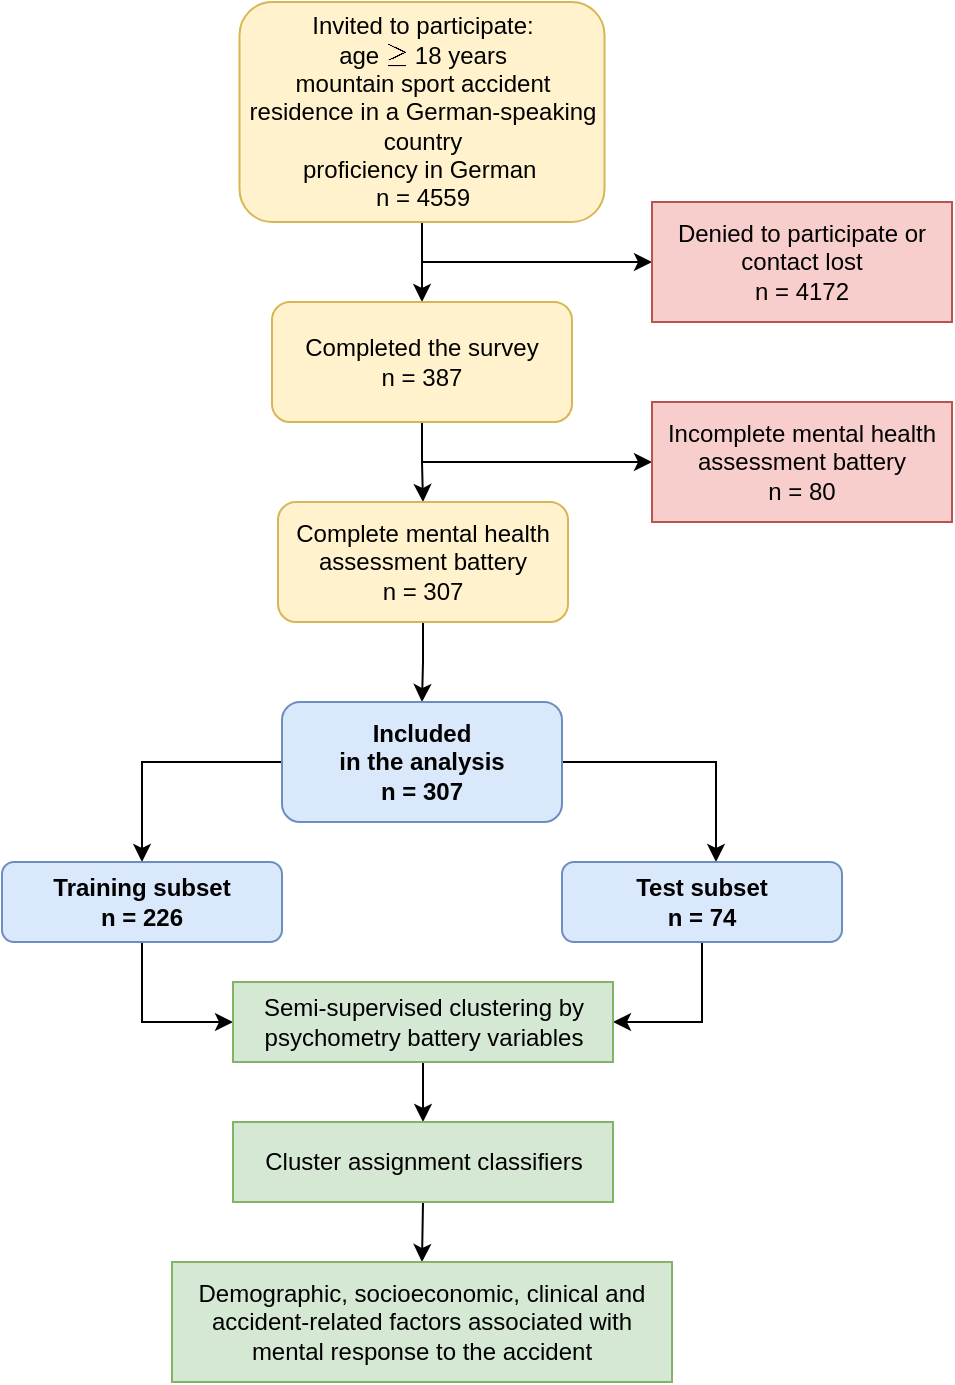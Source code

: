 <mxfile version="21.6.5" type="device">
  <diagram id="Nn_4Ib7fIXEamJemjsYj" name="Page-1">
    <mxGraphModel dx="1418" dy="1808" grid="1" gridSize="10" guides="1" tooltips="1" connect="1" arrows="1" fold="1" page="1" pageScale="1" pageWidth="690" pageHeight="980" math="1" shadow="0">
      <root>
        <mxCell id="0" />
        <mxCell id="1" parent="0" />
        <mxCell id="o_BplccE3KQUP8_AVwCJ-5" style="edgeStyle=orthogonalEdgeStyle;rounded=0;orthogonalLoop=1;jettySize=auto;html=1;exitX=0.5;exitY=1;exitDx=0;exitDy=0;entryX=0;entryY=0.5;entryDx=0;entryDy=0;" parent="1" source="o_BplccE3KQUP8_AVwCJ-1" target="o_BplccE3KQUP8_AVwCJ-4" edge="1">
          <mxGeometry relative="1" as="geometry">
            <Array as="points">
              <mxPoint x="210" y="100" />
            </Array>
          </mxGeometry>
        </mxCell>
        <mxCell id="o_BplccE3KQUP8_AVwCJ-6" style="edgeStyle=orthogonalEdgeStyle;rounded=0;orthogonalLoop=1;jettySize=auto;html=1;exitX=0.5;exitY=1;exitDx=0;exitDy=0;entryX=0.5;entryY=0;entryDx=0;entryDy=0;" parent="1" source="o_BplccE3KQUP8_AVwCJ-1" target="o_BplccE3KQUP8_AVwCJ-2" edge="1">
          <mxGeometry relative="1" as="geometry" />
        </mxCell>
        <mxCell id="o_BplccE3KQUP8_AVwCJ-1" value="Invited to participate:&lt;br&gt;age \(\geq\) 18 years&lt;br&gt;mountain sport accident&lt;br&gt;residence in a German-speaking country&lt;br&gt;proficiency in German&amp;nbsp;&lt;br&gt;n = 4559" style="rounded=1;whiteSpace=wrap;html=1;fillColor=#fff2cc;strokeColor=#d6b656;" parent="1" vertex="1">
          <mxGeometry x="118.75" y="-30" width="182.5" height="110" as="geometry" />
        </mxCell>
        <mxCell id="xsMFM7siLS6YqCfdZKpo-1" style="edgeStyle=orthogonalEdgeStyle;rounded=0;orthogonalLoop=1;jettySize=auto;html=1;exitX=0.5;exitY=1;exitDx=0;exitDy=0;entryX=0.5;entryY=0;entryDx=0;entryDy=0;" parent="1" source="o_BplccE3KQUP8_AVwCJ-2" target="o_BplccE3KQUP8_AVwCJ-12" edge="1">
          <mxGeometry relative="1" as="geometry" />
        </mxCell>
        <mxCell id="xsMFM7siLS6YqCfdZKpo-3" style="edgeStyle=orthogonalEdgeStyle;rounded=0;orthogonalLoop=1;jettySize=auto;html=1;exitX=0.5;exitY=1;exitDx=0;exitDy=0;entryX=0;entryY=0.5;entryDx=0;entryDy=0;" parent="1" source="o_BplccE3KQUP8_AVwCJ-2" target="o_BplccE3KQUP8_AVwCJ-11" edge="1">
          <mxGeometry relative="1" as="geometry" />
        </mxCell>
        <mxCell id="o_BplccE3KQUP8_AVwCJ-2" value="Completed the survey&lt;br&gt;n = 387" style="rounded=1;whiteSpace=wrap;html=1;fillColor=#fff2cc;strokeColor=#d6b656;" parent="1" vertex="1">
          <mxGeometry x="135" y="120" width="150" height="60" as="geometry" />
        </mxCell>
        <mxCell id="o_BplccE3KQUP8_AVwCJ-4" value="Denied to participate or contact lost&lt;br&gt;n =&amp;nbsp;4172" style="rounded=0;whiteSpace=wrap;html=1;fillColor=#f8cecc;strokeColor=#b85450;" parent="1" vertex="1">
          <mxGeometry x="325" y="70" width="150" height="60" as="geometry" />
        </mxCell>
        <mxCell id="o_BplccE3KQUP8_AVwCJ-11" value="Incomplete mental health assessment battery&lt;br&gt;n = 80" style="rounded=0;whiteSpace=wrap;html=1;fillColor=#f8cecc;strokeColor=#b85450;" parent="1" vertex="1">
          <mxGeometry x="325" y="170" width="150" height="60" as="geometry" />
        </mxCell>
        <mxCell id="xsMFM7siLS6YqCfdZKpo-2" style="edgeStyle=orthogonalEdgeStyle;rounded=0;orthogonalLoop=1;jettySize=auto;html=1;exitX=0.5;exitY=1;exitDx=0;exitDy=0;entryX=0.5;entryY=0;entryDx=0;entryDy=0;" parent="1" source="o_BplccE3KQUP8_AVwCJ-12" target="o_BplccE3KQUP8_AVwCJ-17" edge="1">
          <mxGeometry relative="1" as="geometry" />
        </mxCell>
        <mxCell id="o_BplccE3KQUP8_AVwCJ-12" value="Complete mental health assessment battery&lt;br&gt;n = 307" style="rounded=1;whiteSpace=wrap;html=1;fillColor=#fff2cc;strokeColor=#d6b656;" parent="1" vertex="1">
          <mxGeometry x="138" y="220" width="145" height="60" as="geometry" />
        </mxCell>
        <mxCell id="rmbo_auGqbioejEZq5b_-3" style="edgeStyle=orthogonalEdgeStyle;rounded=0;orthogonalLoop=1;jettySize=auto;html=1;exitX=1;exitY=0.5;exitDx=0;exitDy=0;entryX=0.55;entryY=0;entryDx=0;entryDy=0;entryPerimeter=0;" parent="1" source="o_BplccE3KQUP8_AVwCJ-17" target="rmbo_auGqbioejEZq5b_-2" edge="1">
          <mxGeometry relative="1" as="geometry" />
        </mxCell>
        <mxCell id="rmbo_auGqbioejEZq5b_-4" style="edgeStyle=orthogonalEdgeStyle;rounded=0;orthogonalLoop=1;jettySize=auto;html=1;exitX=0;exitY=0.5;exitDx=0;exitDy=0;entryX=0.5;entryY=0;entryDx=0;entryDy=0;" parent="1" source="o_BplccE3KQUP8_AVwCJ-17" target="rmbo_auGqbioejEZq5b_-1" edge="1">
          <mxGeometry relative="1" as="geometry" />
        </mxCell>
        <mxCell id="o_BplccE3KQUP8_AVwCJ-17" value="Included&lt;br&gt;in the analysis&lt;br&gt;n = 307" style="rounded=1;whiteSpace=wrap;html=1;fillColor=#dae8fc;strokeColor=#6c8ebf;fontStyle=1" parent="1" vertex="1">
          <mxGeometry x="140" y="320" width="140" height="60" as="geometry" />
        </mxCell>
        <mxCell id="rmbo_auGqbioejEZq5b_-6" style="edgeStyle=orthogonalEdgeStyle;rounded=0;orthogonalLoop=1;jettySize=auto;html=1;exitX=0.5;exitY=1;exitDx=0;exitDy=0;entryX=0;entryY=0.5;entryDx=0;entryDy=0;" parent="1" source="rmbo_auGqbioejEZq5b_-1" target="rmbo_auGqbioejEZq5b_-5" edge="1">
          <mxGeometry relative="1" as="geometry" />
        </mxCell>
        <mxCell id="rmbo_auGqbioejEZq5b_-1" value="Training subset&lt;br&gt;n = 226" style="rounded=1;whiteSpace=wrap;html=1;fillColor=#dae8fc;strokeColor=#6c8ebf;fontStyle=1" parent="1" vertex="1">
          <mxGeometry y="400" width="140" height="40" as="geometry" />
        </mxCell>
        <mxCell id="rmbo_auGqbioejEZq5b_-8" style="edgeStyle=orthogonalEdgeStyle;rounded=0;orthogonalLoop=1;jettySize=auto;html=1;entryX=1;entryY=0.5;entryDx=0;entryDy=0;" parent="1" source="rmbo_auGqbioejEZq5b_-2" target="rmbo_auGqbioejEZq5b_-5" edge="1">
          <mxGeometry relative="1" as="geometry" />
        </mxCell>
        <mxCell id="rmbo_auGqbioejEZq5b_-2" value="Test subset&lt;br&gt;n = 74" style="rounded=1;whiteSpace=wrap;html=1;fillColor=#dae8fc;strokeColor=#6c8ebf;fontStyle=1" parent="1" vertex="1">
          <mxGeometry x="280" y="400" width="140" height="40" as="geometry" />
        </mxCell>
        <mxCell id="rmbo_auGqbioejEZq5b_-11" style="edgeStyle=orthogonalEdgeStyle;rounded=0;orthogonalLoop=1;jettySize=auto;html=1;exitX=0.5;exitY=1;exitDx=0;exitDy=0;entryX=0.5;entryY=0;entryDx=0;entryDy=0;" parent="1" source="rmbo_auGqbioejEZq5b_-5" target="rmbo_auGqbioejEZq5b_-9" edge="1">
          <mxGeometry relative="1" as="geometry" />
        </mxCell>
        <mxCell id="rmbo_auGqbioejEZq5b_-5" value="Semi-supervised clustering by psychometry battery variables" style="rounded=0;whiteSpace=wrap;html=1;fillColor=#d5e8d4;strokeColor=#82b366;" parent="1" vertex="1">
          <mxGeometry x="115.5" y="460" width="190" height="40" as="geometry" />
        </mxCell>
        <mxCell id="rmbo_auGqbioejEZq5b_-12" style="edgeStyle=orthogonalEdgeStyle;rounded=0;orthogonalLoop=1;jettySize=auto;html=1;exitX=0.5;exitY=1;exitDx=0;exitDy=0;entryX=0.5;entryY=0;entryDx=0;entryDy=0;" parent="1" source="rmbo_auGqbioejEZq5b_-9" target="rmbo_auGqbioejEZq5b_-10" edge="1">
          <mxGeometry relative="1" as="geometry" />
        </mxCell>
        <mxCell id="rmbo_auGqbioejEZq5b_-9" value="Cluster assignment classifiers" style="rounded=0;whiteSpace=wrap;html=1;fillColor=#d5e8d4;strokeColor=#82b366;" parent="1" vertex="1">
          <mxGeometry x="115.5" y="530" width="190" height="40" as="geometry" />
        </mxCell>
        <mxCell id="rmbo_auGqbioejEZq5b_-10" value="Demographic, socioeconomic, clinical and accident-related factors associated with mental response to the accident" style="rounded=0;whiteSpace=wrap;html=1;fillColor=#d5e8d4;strokeColor=#82b366;" parent="1" vertex="1">
          <mxGeometry x="85" y="600" width="250" height="60" as="geometry" />
        </mxCell>
      </root>
    </mxGraphModel>
  </diagram>
</mxfile>
